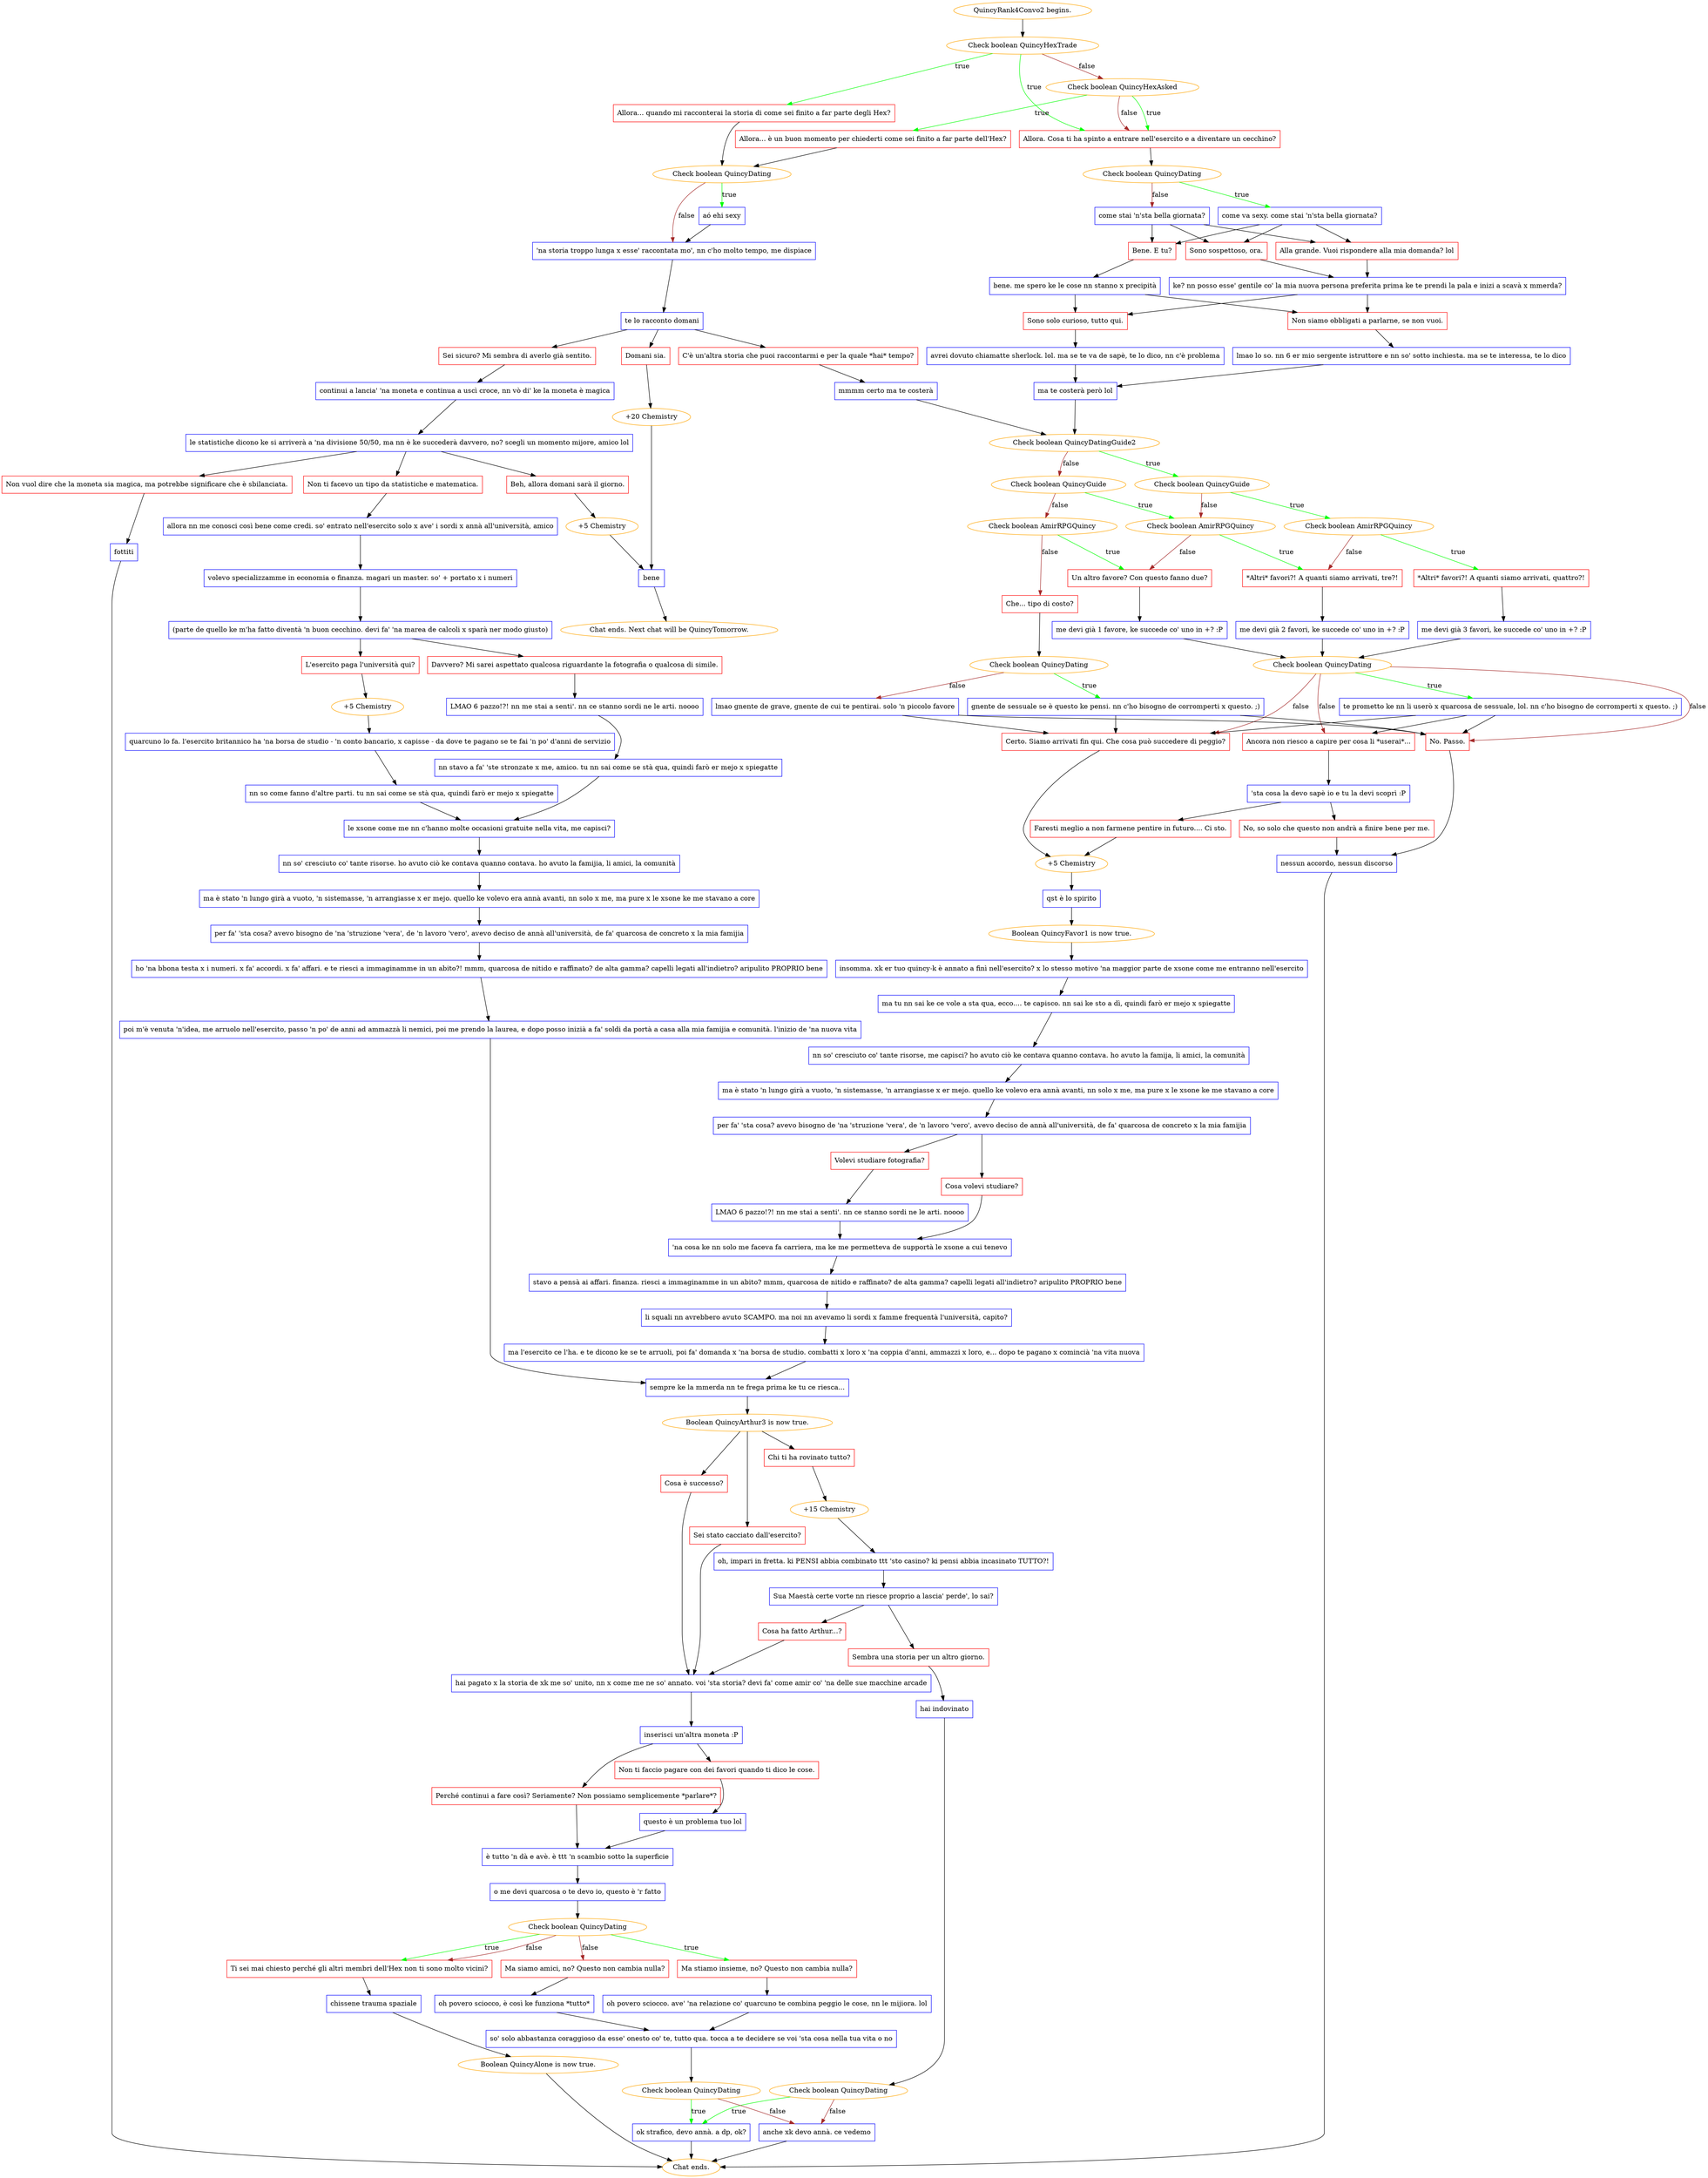 digraph {
	"QuincyRank4Convo2 begins." [color=orange];
		"QuincyRank4Convo2 begins." -> j2253162781;
	j2253162781 [label="Check boolean QuincyHexTrade",color=orange];
		j2253162781 -> j3881839864 [label=true,color=green];
		j2253162781 -> j2245827758 [label=true,color=green];
		j2253162781 -> j3813648319 [label=false,color=brown];
	j3881839864 [label="Allora. Cosa ti ha spinto a entrare nell'esercito e a diventare un cecchino?",shape=box,color=red];
		j3881839864 -> j975604575;
	j2245827758 [label="Allora... quando mi racconterai la storia di come sei finito a far parte degli Hex?",shape=box,color=red];
		j2245827758 -> j1313632766;
	j3813648319 [label="Check boolean QuincyHexAsked",color=orange];
		j3813648319 -> j1408633746 [label=true,color=green];
		j3813648319 -> j3881839864 [label=true,color=green];
		j3813648319 -> j3881839864 [label=false,color=brown];
	j975604575 [label="Check boolean QuincyDating",color=orange];
		j975604575 -> j1346396335 [label=true,color=green];
		j975604575 -> j339219278 [label=false,color=brown];
	j1313632766 [label="Check boolean QuincyDating",color=orange];
		j1313632766 -> j3570566228 [label=true,color=green];
		j1313632766 -> j3421675222 [label=false,color=brown];
	j1408633746 [label="Allora... è un buon momento per chiederti come sei finito a far parte dell'Hex?",shape=box,color=red];
		j1408633746 -> j1313632766;
	j1346396335 [label="come va sexy. come stai 'n'sta bella giornata?",shape=box,color=blue];
		j1346396335 -> j281056516;
		j1346396335 -> j1579413791;
		j1346396335 -> j2740808983;
	j339219278 [label="come stai 'n'sta bella giornata?",shape=box,color=blue];
		j339219278 -> j281056516;
		j339219278 -> j1579413791;
		j339219278 -> j2740808983;
	j3570566228 [label="aó ehi sexy",shape=box,color=blue];
		j3570566228 -> j3421675222;
	j3421675222 [label="'na storia troppo lunga x esse' raccontata mo', nn c'ho molto tempo, me dispiace",shape=box,color=blue];
		j3421675222 -> j926481252;
	j281056516 [label="Bene. E tu?",shape=box,color=red];
		j281056516 -> j873079090;
	j1579413791 [label="Sono sospettoso, ora.",shape=box,color=red];
		j1579413791 -> j459247907;
	j2740808983 [label="Alla grande. Vuoi rispondere alla mia domanda? lol",shape=box,color=red];
		j2740808983 -> j459247907;
	j926481252 [label="te lo racconto domani",shape=box,color=blue];
		j926481252 -> j2905727338;
		j926481252 -> j3744292893;
		j926481252 -> j350374673;
	j873079090 [label="bene. me spero ke le cose nn stanno x precipità",shape=box,color=blue];
		j873079090 -> j3717768581;
		j873079090 -> j3221808679;
	j459247907 [label="ke? nn posso esse' gentile co' la mia nuova persona preferita prima ke te prendi la pala e inizi a scavà x mmerda?",shape=box,color=blue];
		j459247907 -> j3717768581;
		j459247907 -> j3221808679;
	j2905727338 [label="C'è un'altra storia che puoi raccontarmi e per la quale *hai* tempo?",shape=box,color=red];
		j2905727338 -> j2046092017;
	j3744292893 [label="Sei sicuro? Mi sembra di averlo già sentito.",shape=box,color=red];
		j3744292893 -> j439758804;
	j350374673 [label="Domani sia.",shape=box,color=red];
		j350374673 -> j2218785606;
	j3717768581 [label="Sono solo curioso, tutto qui.",shape=box,color=red];
		j3717768581 -> j3758017141;
	j3221808679 [label="Non siamo obbligati a parlarne, se non vuoi.",shape=box,color=red];
		j3221808679 -> j625167157;
	j2046092017 [label="mmmm certo ma te costerà",shape=box,color=blue];
		j2046092017 -> j3024806683;
	j439758804 [label="continui a lancia' 'na moneta e continua a uscì croce, nn vò di' ke la moneta è magica",shape=box,color=blue];
		j439758804 -> j3864845844;
	j2218785606 [label="+20 Chemistry",color=orange];
		j2218785606 -> j2149777694;
	j3758017141 [label="avrei dovuto chiamatte sherlock. lol. ma se te va de sapè, te lo dico, nn c'è problema",shape=box,color=blue];
		j3758017141 -> j4228604000;
	j625167157 [label="lmao lo so. nn 6 er mio sergente istruttore e nn so' sotto inchiesta. ma se te interessa, te lo dico",shape=box,color=blue];
		j625167157 -> j4228604000;
	j3024806683 [label="Check boolean QuincyDatingGuide2",color=orange];
		j3024806683 -> j669743190 [label=true,color=green];
		j3024806683 -> j43061601 [label=false,color=brown];
	j3864845844 [label="le statistiche dicono ke si arriverà a 'na divisione 50/50, ma nn è ke succederà davvero, no? scegli un momento mijore, amico lol",shape=box,color=blue];
		j3864845844 -> j1565047950;
		j3864845844 -> j1320345316;
		j3864845844 -> j797150725;
	j2149777694 [label="bene",shape=box,color=blue];
		j2149777694 -> "Chat ends. Next chat will be QuincyTomorrow.";
	j4228604000 [label="ma te costerà però lol",shape=box,color=blue];
		j4228604000 -> j3024806683;
	j669743190 [label="Check boolean QuincyGuide",color=orange];
		j669743190 -> j2725101485 [label=true,color=green];
		j669743190 -> j2826705318 [label=false,color=brown];
	j43061601 [label="Check boolean QuincyGuide",color=orange];
		j43061601 -> j2826705318 [label=true,color=green];
		j43061601 -> j2323465099 [label=false,color=brown];
	j1565047950 [label="Non ti facevo un tipo da statistiche e matematica.",shape=box,color=red];
		j1565047950 -> j1123005232;
	j1320345316 [label="Non vuol dire che la moneta sia magica, ma potrebbe significare che è sbilanciata.",shape=box,color=red];
		j1320345316 -> j1070313551;
	j797150725 [label="Beh, allora domani sarà il giorno.",shape=box,color=red];
		j797150725 -> j2010593253;
	"Chat ends. Next chat will be QuincyTomorrow." [color=orange];
	j2725101485 [label="Check boolean AmirRPGQuincy",color=orange];
		j2725101485 -> j1813852318 [label=true,color=green];
		j2725101485 -> j3766359984 [label=false,color=brown];
	j2826705318 [label="Check boolean AmirRPGQuincy",color=orange];
		j2826705318 -> j3766359984 [label=true,color=green];
		j2826705318 -> j4121111469 [label=false,color=brown];
	j2323465099 [label="Check boolean AmirRPGQuincy",color=orange];
		j2323465099 -> j4121111469 [label=true,color=green];
		j2323465099 -> j2996696375 [label=false,color=brown];
	j1123005232 [label="allora nn me conosci così bene come credi. so' entrato nell'esercito solo x ave' i sordi x annà all'università, amico",shape=box,color=blue];
		j1123005232 -> j62551138;
	j1070313551 [label="fottiti",shape=box,color=blue];
		j1070313551 -> "Chat ends.";
	j2010593253 [label="+5 Chemistry",color=orange];
		j2010593253 -> j2149777694;
	j1813852318 [label="*Altri* favori?! A quanti siamo arrivati, quattro?!",shape=box,color=red];
		j1813852318 -> j2870249623;
	j3766359984 [label="*Altri* favori?! A quanti siamo arrivati, tre?!",shape=box,color=red];
		j3766359984 -> j45532806;
	j4121111469 [label="Un altro favore? Con questo fanno due?",shape=box,color=red];
		j4121111469 -> j1757984431;
	j2996696375 [label="Che... tipo di costo?",shape=box,color=red];
		j2996696375 -> j1693636721;
	j62551138 [label="volevo specializzamme in economia o finanza. magari un master. so' + portato x i numeri",shape=box,color=blue];
		j62551138 -> j3301156261;
	"Chat ends." [color=orange];
	j2870249623 [label="me devi già 3 favori, ke succede co' uno in +? :P",shape=box,color=blue];
		j2870249623 -> j3185193467;
	j45532806 [label="me devi già 2 favori, ke succede co' uno in +? :P",shape=box,color=blue];
		j45532806 -> j3185193467;
	j1757984431 [label="me devi già 1 favore, ke succede co' uno in +? :P",shape=box,color=blue];
		j1757984431 -> j3185193467;
	j1693636721 [label="Check boolean QuincyDating",color=orange];
		j1693636721 -> j784431213 [label=true,color=green];
		j1693636721 -> j410665651 [label=false,color=brown];
	j3301156261 [label="(parte de quello ke m'ha fatto diventà 'n buon cecchino. devi fa' 'na marea de calcoli x sparà ner modo giusto)",shape=box,color=blue];
		j3301156261 -> j2827216136;
		j3301156261 -> j1525001653;
	j3185193467 [label="Check boolean QuincyDating",color=orange];
		j3185193467 -> j2776255818 [label=true,color=green];
		j3185193467 -> j1593595395 [label=false,color=brown];
		j3185193467 -> j1719281334 [label=false,color=brown];
		j3185193467 -> j3993006368 [label=false,color=brown];
	j784431213 [label="gnente de sessuale se è questo ke pensi. nn c'ho bisogno de corromperti x questo. ;)",shape=box,color=blue];
		j784431213 -> j3993006368;
		j784431213 -> j1719281334;
	j410665651 [label="lmao gnente de grave, gnente de cui te pentirai. solo 'n piccolo favore",shape=box,color=blue];
		j410665651 -> j3993006368;
		j410665651 -> j1719281334;
	j2827216136 [label="Davvero? Mi sarei aspettato qualcosa riguardante la fotografia o qualcosa di simile.",shape=box,color=red];
		j2827216136 -> j1781494500;
	j1525001653 [label="L'esercito paga l'università qui?",shape=box,color=red];
		j1525001653 -> j1863970952;
	j2776255818 [label="te prometto ke nn li userò x quarcosa de sessuale, lol. nn c'ho bisogno de corromperti x questo. ;)",shape=box,color=blue];
		j2776255818 -> j1593595395;
		j2776255818 -> j1719281334;
		j2776255818 -> j3993006368;
	j1593595395 [label="Ancora non riesco a capire per cosa li *userai*...",shape=box,color=red];
		j1593595395 -> j38464664;
	j1719281334 [label="No. Passo.",shape=box,color=red];
		j1719281334 -> j2086829623;
	j3993006368 [label="Certo. Siamo arrivati fin qui. Che cosa può succedere di peggio?",shape=box,color=red];
		j3993006368 -> j575345167;
	j1781494500 [label="LMAO 6 pazzo!?! nn me stai a senti'. nn ce stanno sordi ne le arti. noooo",shape=box,color=blue];
		j1781494500 -> j3591960006;
	j1863970952 [label="+5 Chemistry",color=orange];
		j1863970952 -> j2001444261;
	j38464664 [label="'sta cosa la devo sapè io e tu la devi scoprì :P",shape=box,color=blue];
		j38464664 -> j3637692395;
		j38464664 -> j3341589132;
	j2086829623 [label="nessun accordo, nessun discorso",shape=box,color=blue];
		j2086829623 -> "Chat ends.";
	j575345167 [label="+5 Chemistry",color=orange];
		j575345167 -> j719198738;
	j3591960006 [label="nn stavo a fa' 'ste stronzate x me, amico. tu nn sai come se stà qua, quindi farò er mejo x spiegatte",shape=box,color=blue];
		j3591960006 -> j3645837614;
	j2001444261 [label="quarcuno lo fa. l'esercito britannico ha 'na borsa de studio - 'n conto bancario, x capisse - da dove te pagano se te fai 'n po' d'anni de servizio",shape=box,color=blue];
		j2001444261 -> j1696622366;
	j3637692395 [label="Faresti meglio a non farmene pentire in futuro.... Ci sto.",shape=box,color=red];
		j3637692395 -> j575345167;
	j3341589132 [label="No, so solo che questo non andrà a finire bene per me.",shape=box,color=red];
		j3341589132 -> j2086829623;
	j719198738 [label="qst è lo spirito",shape=box,color=blue];
		j719198738 -> j881637961;
	j3645837614 [label="le xsone come me nn c'hanno molte occasioni gratuite nella vita, me capisci?",shape=box,color=blue];
		j3645837614 -> j2597970021;
	j1696622366 [label="nn so come fanno d'altre parti. tu nn sai come se stà qua, quindi farò er mejo x spiegatte",shape=box,color=blue];
		j1696622366 -> j3645837614;
	j881637961 [label="Boolean QuincyFavor1 is now true.",color=orange];
		j881637961 -> j421869231;
	j2597970021 [label="nn so' cresciuto co' tante risorse. ho avuto ciò ke contava quanno contava. ho avuto la famijia, li amici, la comunità",shape=box,color=blue];
		j2597970021 -> j2894541726;
	j421869231 [label="insomma. xk er tuo quincy-k è annato a finì nell'esercito? x lo stesso motivo 'na maggior parte de xsone come me entranno nell'esercito",shape=box,color=blue];
		j421869231 -> j513139257;
	j2894541726 [label="ma è stato 'n lungo girà a vuoto, 'n sistemasse, 'n arrangiasse x er mejo. quello ke volevo era annà avanti, nn solo x me, ma pure x le xsone ke me stavano a core",shape=box,color=blue];
		j2894541726 -> j3030183756;
	j513139257 [label="ma tu nn sai ke ce vole a sta qua, ecco.... te capisco. nn sai ke sto a dì, quindi farò er mejo x spiegatte",shape=box,color=blue];
		j513139257 -> j207235674;
	j3030183756 [label="per fa' 'sta cosa? avevo bisogno de 'na 'struzione 'vera', de 'n lavoro 'vero', avevo deciso de annà all'università, de fa' quarcosa de concreto x la mia famijia",shape=box,color=blue];
		j3030183756 -> j2642487430;
	j207235674 [label="nn so' cresciuto co' tante risorse, me capisci? ho avuto ciò ke contava quanno contava. ho avuto la famija, li amici, la comunità",shape=box,color=blue];
		j207235674 -> j4251842942;
	j2642487430 [label="ho 'na bbona testa x i numeri. x fa' accordi. x fa' affari. e te riesci a immaginamme in un abito?! mmm, quarcosa de nitido e raffinato? de alta gamma? capelli legati all'indietro? aripulito PROPRIO bene",shape=box,color=blue];
		j2642487430 -> j3638909991;
	j4251842942 [label="ma è stato 'n lungo girà a vuoto, 'n sistemasse, 'n arrangiasse x er mejo. quello ke volevo era annà avanti, nn solo x me, ma pure x le xsone ke me stavano a core",shape=box,color=blue];
		j4251842942 -> j1819270655;
	j3638909991 [label="poi m'è venuta 'n'idea, me arruolo nell'esercito, passo 'n po' de anni ad ammazzà li nemici, poi me prendo la laurea, e dopo posso inizià a fa' soldi da portà a casa alla mia famijia e comunità. l'inizio de 'na nuova vita",shape=box,color=blue];
		j3638909991 -> j2394792977;
	j1819270655 [label="per fa' 'sta cosa? avevo bisogno de 'na 'struzione 'vera', de 'n lavoro 'vero', avevo deciso de annà all'università, de fa' quarcosa de concreto x la mia famijia",shape=box,color=blue];
		j1819270655 -> j3234236052;
		j1819270655 -> j2337447670;
	j2394792977 [label="sempre ke la mmerda nn te frega prima ke tu ce riesca...",shape=box,color=blue];
		j2394792977 -> j2003456676;
	j3234236052 [label="Volevi studiare fotografia?",shape=box,color=red];
		j3234236052 -> j3544599069;
	j2337447670 [label="Cosa volevi studiare?",shape=box,color=red];
		j2337447670 -> j3787189103;
	j2003456676 [label="Boolean QuincyArthur3 is now true.",color=orange];
		j2003456676 -> j3677169022;
		j2003456676 -> j897414165;
		j2003456676 -> j2095410012;
	j3544599069 [label="LMAO 6 pazzo!?! nn me stai a senti'. nn ce stanno sordi ne le arti. noooo",shape=box,color=blue];
		j3544599069 -> j3787189103;
	j3787189103 [label="'na cosa ke nn solo me faceva fa carriera, ma ke me permetteva de supportà le xsone a cui tenevo",shape=box,color=blue];
		j3787189103 -> j2293571336;
	j3677169022 [label="Cosa è successo?",shape=box,color=red];
		j3677169022 -> j1399478660;
	j897414165 [label="Chi ti ha rovinato tutto?",shape=box,color=red];
		j897414165 -> j1360070474;
	j2095410012 [label="Sei stato cacciato dall'esercito?",shape=box,color=red];
		j2095410012 -> j1399478660;
	j2293571336 [label="stavo a pensà ai affari. finanza. riesci a immaginamme in un abito? mmm, quarcosa de nitido e raffinato? de alta gamma? capelli legati all'indietro? aripulito PROPRIO bene",shape=box,color=blue];
		j2293571336 -> j1430826365;
	j1399478660 [label="hai pagato x la storia de xk me so' unito, nn x come me ne so' annato. voi 'sta storia? devi fa' come amir co' 'na delle sue macchine arcade",shape=box,color=blue];
		j1399478660 -> j4236784908;
	j1360070474 [label="+15 Chemistry",color=orange];
		j1360070474 -> j789124133;
	j1430826365 [label="li squali nn avrebbero avuto SCAMPO. ma noi nn avevamo li sordi x famme frequentà l'università, capito?",shape=box,color=blue];
		j1430826365 -> j1654479727;
	j4236784908 [label="inserisci un'altra moneta :P",shape=box,color=blue];
		j4236784908 -> j861153068;
		j4236784908 -> j774117288;
	j789124133 [label="oh, impari in fretta. ki PENSI abbia combinato ttt 'sto casino? ki pensi abbia incasinato TUTTO?!",shape=box,color=blue];
		j789124133 -> j1158526915;
	j1654479727 [label="ma l'esercito ce l'ha. e te dicono ke se te arruoli, poi fa' domanda x 'na borsa de studio. combatti x loro x 'na coppia d'anni, ammazzi x loro, e... dopo te pagano x comincià 'na vita nuova",shape=box,color=blue];
		j1654479727 -> j2394792977;
	j861153068 [label="Perché continui a fare così? Seriamente? Non possiamo semplicemente *parlare*?",shape=box,color=red];
		j861153068 -> j2534641900;
	j774117288 [label="Non ti faccio pagare con dei favori quando ti dico le cose.",shape=box,color=red];
		j774117288 -> j1249041430;
	j1158526915 [label="Sua Maestà certe vorte nn riesce proprio a lascia' perde', lo sai?",shape=box,color=blue];
		j1158526915 -> j3806402042;
		j1158526915 -> j4171373665;
	j2534641900 [label="è tutto 'n dà e avè. è ttt 'n scambio sotto la superficie",shape=box,color=blue];
		j2534641900 -> j2855885785;
	j1249041430 [label="questo è un problema tuo lol",shape=box,color=blue];
		j1249041430 -> j2534641900;
	j3806402042 [label="Cosa ha fatto Arthur...?",shape=box,color=red];
		j3806402042 -> j1399478660;
	j4171373665 [label="Sembra una storia per un altro giorno.",shape=box,color=red];
		j4171373665 -> j4086221819;
	j2855885785 [label="o me devi quarcosa o te devo io, questo è 'r fatto",shape=box,color=blue];
		j2855885785 -> j2519863613;
	j4086221819 [label="hai indovinato",shape=box,color=blue];
		j4086221819 -> j2650928113;
	j2519863613 [label="Check boolean QuincyDating",color=orange];
		j2519863613 -> j3421657394 [label=true,color=green];
		j2519863613 -> j610020588 [label=true,color=green];
		j2519863613 -> j810720135 [label=false,color=brown];
		j2519863613 -> j610020588 [label=false,color=brown];
	j2650928113 [label="Check boolean QuincyDating",color=orange];
		j2650928113 -> j272651456 [label=true,color=green];
		j2650928113 -> j2683152915 [label=false,color=brown];
	j3421657394 [label="Ma stiamo insieme, no? Questo non cambia nulla?",shape=box,color=red];
		j3421657394 -> j1024660640;
	j610020588 [label="Ti sei mai chiesto perché gli altri membri dell'Hex non ti sono molto vicini?",shape=box,color=red];
		j610020588 -> j1963374898;
	j810720135 [label="Ma siamo amici, no? Questo non cambia nulla?",shape=box,color=red];
		j810720135 -> j1994260295;
	j272651456 [label="ok strafico, devo annà. a dp, ok?",shape=box,color=blue];
		j272651456 -> "Chat ends.";
	j2683152915 [label="anche xk devo annà. ce vedemo",shape=box,color=blue];
		j2683152915 -> "Chat ends.";
	j1024660640 [label="oh povero sciocco. ave' 'na relazione co' quarcuno te combina peggio le cose, nn le mijiora. lol",shape=box,color=blue];
		j1024660640 -> j2168872603;
	j1963374898 [label="chissene trauma spaziale",shape=box,color=blue];
		j1963374898 -> j2991450888;
	j1994260295 [label="oh povero sciocco, è così ke funziona *tutto*",shape=box,color=blue];
		j1994260295 -> j2168872603;
	j2168872603 [label="so' solo abbastanza coraggioso da esse' onesto co' te, tutto qua. tocca a te decidere se voi 'sta cosa nella tua vita o no",shape=box,color=blue];
		j2168872603 -> j327474352;
	j2991450888 [label="Boolean QuincyAlone is now true.",color=orange];
		j2991450888 -> "Chat ends.";
	j327474352 [label="Check boolean QuincyDating",color=orange];
		j327474352 -> j272651456 [label=true,color=green];
		j327474352 -> j2683152915 [label=false,color=brown];
}